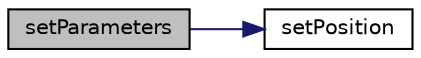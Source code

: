 digraph "setParameters"
{
  edge [fontname="Helvetica",fontsize="10",labelfontname="Helvetica",labelfontsize="10"];
  node [fontname="Helvetica",fontsize="10",shape=record];
  rankdir="LR";
  Node1 [label="setParameters",height=0.2,width=0.4,color="black", fillcolor="grey75", style="filled", fontcolor="black"];
  Node1 -> Node2 [color="midnightblue",fontsize="10",style="solid",fontname="Helvetica"];
  Node2 [label="setPosition",height=0.2,width=0.4,color="black", fillcolor="white", style="filled",URL="$classimageblock.html#aa3fb01661092c4b6c069b680ddb9479c"];
}
